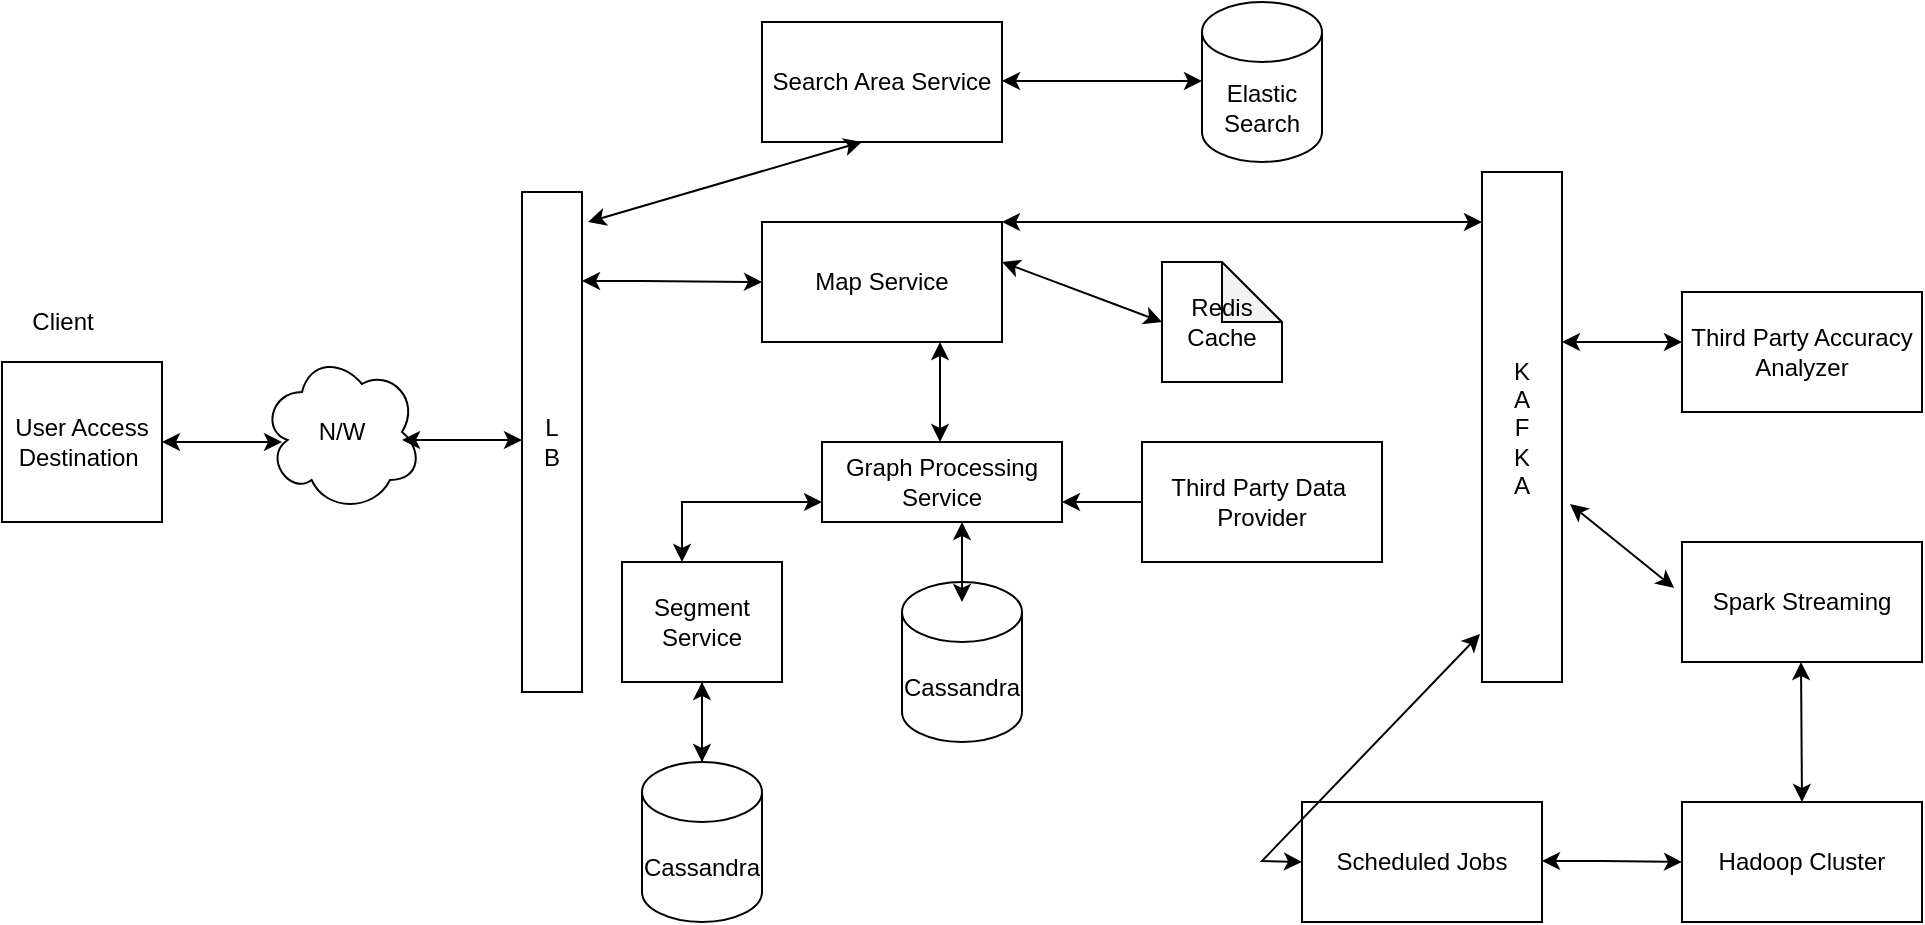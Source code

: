 <mxfile version="20.5.3" type="github">
  <diagram id="9tN5ClGx5iQZVLSTjroQ" name="Page-1">
    <mxGraphModel dx="1422" dy="762" grid="1" gridSize="10" guides="1" tooltips="1" connect="1" arrows="1" fold="1" page="1" pageScale="1" pageWidth="1200" pageHeight="1920" math="0" shadow="0">
      <root>
        <mxCell id="0" />
        <mxCell id="1" parent="0" />
        <mxCell id="5CxpkVeVXIalpc9fhNLH-1" value="User Access Destination&amp;nbsp;" style="whiteSpace=wrap;html=1;aspect=fixed;" parent="1" vertex="1">
          <mxGeometry x="90" y="190" width="80" height="80" as="geometry" />
        </mxCell>
        <mxCell id="5CxpkVeVXIalpc9fhNLH-2" value="L&lt;br&gt;B" style="rounded=0;whiteSpace=wrap;html=1;" parent="1" vertex="1">
          <mxGeometry x="350" y="105" width="30" height="250" as="geometry" />
        </mxCell>
        <mxCell id="5CxpkVeVXIalpc9fhNLH-3" value="Client" style="text;html=1;align=center;verticalAlign=middle;resizable=0;points=[];autosize=1;strokeColor=none;fillColor=none;" parent="1" vertex="1">
          <mxGeometry x="95" y="155" width="50" height="30" as="geometry" />
        </mxCell>
        <mxCell id="5CxpkVeVXIalpc9fhNLH-4" value="N/W" style="ellipse;shape=cloud;whiteSpace=wrap;html=1;" parent="1" vertex="1">
          <mxGeometry x="220" y="185" width="80" height="80" as="geometry" />
        </mxCell>
        <mxCell id="5CxpkVeVXIalpc9fhNLH-5" value="Map Service" style="rounded=0;whiteSpace=wrap;html=1;" parent="1" vertex="1">
          <mxGeometry x="470" y="120" width="120" height="60" as="geometry" />
        </mxCell>
        <mxCell id="5CxpkVeVXIalpc9fhNLH-7" value="Redis Cache" style="shape=note;whiteSpace=wrap;html=1;backgroundOutline=1;darkOpacity=0.05;size=30;" parent="1" vertex="1">
          <mxGeometry x="670" y="140" width="60" height="60" as="geometry" />
        </mxCell>
        <mxCell id="5CxpkVeVXIalpc9fhNLH-8" value="Cassandra" style="shape=cylinder3;whiteSpace=wrap;html=1;boundedLbl=1;backgroundOutline=1;size=15;" parent="1" vertex="1">
          <mxGeometry x="540" y="300" width="60" height="80" as="geometry" />
        </mxCell>
        <mxCell id="5CxpkVeVXIalpc9fhNLH-9" value="Graph Processing&lt;br&gt;Service" style="rounded=0;whiteSpace=wrap;html=1;" parent="1" vertex="1">
          <mxGeometry x="500" y="230" width="120" height="40" as="geometry" />
        </mxCell>
        <mxCell id="5CxpkVeVXIalpc9fhNLH-10" value="K&lt;br&gt;A&lt;br&gt;F&lt;br&gt;K&lt;br&gt;A" style="rounded=0;whiteSpace=wrap;html=1;" parent="1" vertex="1">
          <mxGeometry x="830" y="95" width="40" height="255" as="geometry" />
        </mxCell>
        <mxCell id="5CxpkVeVXIalpc9fhNLH-11" value="Third Party Accuracy Analyzer" style="rounded=0;whiteSpace=wrap;html=1;" parent="1" vertex="1">
          <mxGeometry x="930" y="155" width="120" height="60" as="geometry" />
        </mxCell>
        <mxCell id="5CxpkVeVXIalpc9fhNLH-12" value="Spark Streaming" style="rounded=0;whiteSpace=wrap;html=1;" parent="1" vertex="1">
          <mxGeometry x="930" y="280" width="120" height="60" as="geometry" />
        </mxCell>
        <mxCell id="5CxpkVeVXIalpc9fhNLH-13" value="Hadoop Cluster" style="rounded=0;whiteSpace=wrap;html=1;" parent="1" vertex="1">
          <mxGeometry x="930" y="410" width="120" height="60" as="geometry" />
        </mxCell>
        <mxCell id="5CxpkVeVXIalpc9fhNLH-14" value="Scheduled Jobs" style="rounded=0;whiteSpace=wrap;html=1;" parent="1" vertex="1">
          <mxGeometry x="740" y="410" width="120" height="60" as="geometry" />
        </mxCell>
        <mxCell id="5CxpkVeVXIalpc9fhNLH-16" value="Elastic Search" style="shape=cylinder3;whiteSpace=wrap;html=1;boundedLbl=1;backgroundOutline=1;size=15;" parent="1" vertex="1">
          <mxGeometry x="690" y="10" width="60" height="80" as="geometry" />
        </mxCell>
        <mxCell id="5CxpkVeVXIalpc9fhNLH-17" value="Search Area Service" style="rounded=0;whiteSpace=wrap;html=1;" parent="1" vertex="1">
          <mxGeometry x="470" y="20" width="120" height="60" as="geometry" />
        </mxCell>
        <mxCell id="5CxpkVeVXIalpc9fhNLH-18" value="" style="endArrow=classic;startArrow=classic;html=1;rounded=0;" parent="1" edge="1">
          <mxGeometry width="50" height="50" relative="1" as="geometry">
            <mxPoint x="170" y="230" as="sourcePoint" />
            <mxPoint x="230" y="230" as="targetPoint" />
            <Array as="points">
              <mxPoint x="200" y="230" />
            </Array>
          </mxGeometry>
        </mxCell>
        <mxCell id="5CxpkVeVXIalpc9fhNLH-19" value="" style="endArrow=classic;startArrow=classic;html=1;rounded=0;" parent="1" edge="1">
          <mxGeometry width="50" height="50" relative="1" as="geometry">
            <mxPoint x="290" y="229" as="sourcePoint" />
            <mxPoint x="350" y="229" as="targetPoint" />
            <Array as="points">
              <mxPoint x="320" y="229" />
            </Array>
          </mxGeometry>
        </mxCell>
        <mxCell id="5CxpkVeVXIalpc9fhNLH-20" value="" style="endArrow=classic;startArrow=classic;html=1;rounded=0;entryX=0;entryY=0.5;entryDx=0;entryDy=0;" parent="1" target="5CxpkVeVXIalpc9fhNLH-5" edge="1">
          <mxGeometry width="50" height="50" relative="1" as="geometry">
            <mxPoint x="380" y="149.5" as="sourcePoint" />
            <mxPoint x="440" y="149.5" as="targetPoint" />
            <Array as="points">
              <mxPoint x="410" y="149.5" />
            </Array>
          </mxGeometry>
        </mxCell>
        <mxCell id="5CxpkVeVXIalpc9fhNLH-22" value="" style="endArrow=classic;startArrow=classic;html=1;rounded=0;" parent="1" edge="1">
          <mxGeometry width="50" height="50" relative="1" as="geometry">
            <mxPoint x="590" y="140" as="sourcePoint" />
            <mxPoint x="670" y="170" as="targetPoint" />
            <Array as="points" />
          </mxGeometry>
        </mxCell>
        <mxCell id="5CxpkVeVXIalpc9fhNLH-23" value="" style="endArrow=classic;startArrow=classic;html=1;rounded=0;" parent="1" edge="1">
          <mxGeometry width="50" height="50" relative="1" as="geometry">
            <mxPoint x="590" y="49.5" as="sourcePoint" />
            <mxPoint x="690" y="49.5" as="targetPoint" />
            <Array as="points">
              <mxPoint x="620" y="49.5" />
            </Array>
          </mxGeometry>
        </mxCell>
        <mxCell id="5CxpkVeVXIalpc9fhNLH-24" value="" style="endArrow=classic;startArrow=classic;html=1;rounded=0;" parent="1" edge="1">
          <mxGeometry width="50" height="50" relative="1" as="geometry">
            <mxPoint x="870" y="180" as="sourcePoint" />
            <mxPoint x="930" y="180" as="targetPoint" />
            <Array as="points">
              <mxPoint x="900" y="180" />
            </Array>
          </mxGeometry>
        </mxCell>
        <mxCell id="5CxpkVeVXIalpc9fhNLH-25" value="" style="endArrow=classic;startArrow=classic;html=1;rounded=0;exitX=-0.025;exitY=0.906;exitDx=0;exitDy=0;exitPerimeter=0;" parent="1" edge="1" source="5CxpkVeVXIalpc9fhNLH-10">
          <mxGeometry width="50" height="50" relative="1" as="geometry">
            <mxPoint x="690" y="439.5" as="sourcePoint" />
            <mxPoint x="740" y="440" as="targetPoint" />
            <Array as="points">
              <mxPoint x="720" y="439.5" />
            </Array>
          </mxGeometry>
        </mxCell>
        <mxCell id="5CxpkVeVXIalpc9fhNLH-26" value="" style="endArrow=classic;startArrow=classic;html=1;rounded=0;entryX=0;entryY=0.5;entryDx=0;entryDy=0;" parent="1" target="5CxpkVeVXIalpc9fhNLH-13" edge="1">
          <mxGeometry width="50" height="50" relative="1" as="geometry">
            <mxPoint x="860" y="439.5" as="sourcePoint" />
            <mxPoint x="910" y="440" as="targetPoint" />
            <Array as="points">
              <mxPoint x="890" y="439.5" />
            </Array>
          </mxGeometry>
        </mxCell>
        <mxCell id="5CxpkVeVXIalpc9fhNLH-27" value="" style="endArrow=classic;startArrow=classic;html=1;rounded=0;" parent="1" edge="1">
          <mxGeometry width="50" height="50" relative="1" as="geometry">
            <mxPoint x="559" y="230" as="sourcePoint" />
            <mxPoint x="559" y="180" as="targetPoint" />
            <Array as="points">
              <mxPoint x="559" y="210" />
            </Array>
          </mxGeometry>
        </mxCell>
        <mxCell id="5CxpkVeVXIalpc9fhNLH-28" value="" style="endArrow=classic;startArrow=classic;html=1;rounded=0;exitX=1.1;exitY=0.06;exitDx=0;exitDy=0;exitPerimeter=0;" parent="1" source="5CxpkVeVXIalpc9fhNLH-2" edge="1">
          <mxGeometry width="50" height="50" relative="1" as="geometry">
            <mxPoint x="520" y="110" as="sourcePoint" />
            <mxPoint x="520" y="80" as="targetPoint" />
          </mxGeometry>
        </mxCell>
        <mxCell id="5CxpkVeVXIalpc9fhNLH-29" value="" style="endArrow=classic;startArrow=classic;html=1;rounded=0;" parent="1" edge="1">
          <mxGeometry width="50" height="50" relative="1" as="geometry">
            <mxPoint x="570" y="310" as="sourcePoint" />
            <mxPoint x="570" y="270" as="targetPoint" />
          </mxGeometry>
        </mxCell>
        <mxCell id="5CxpkVeVXIalpc9fhNLH-31" value="" style="endArrow=classic;startArrow=classic;html=1;rounded=0;entryX=1.1;entryY=0.651;entryDx=0;entryDy=0;entryPerimeter=0;exitX=-0.033;exitY=0.383;exitDx=0;exitDy=0;exitPerimeter=0;" parent="1" source="5CxpkVeVXIalpc9fhNLH-12" target="5CxpkVeVXIalpc9fhNLH-10" edge="1">
          <mxGeometry width="50" height="50" relative="1" as="geometry">
            <mxPoint x="989.5" y="270" as="sourcePoint" />
            <mxPoint x="989.5" y="220" as="targetPoint" />
          </mxGeometry>
        </mxCell>
        <mxCell id="5CxpkVeVXIalpc9fhNLH-32" value="" style="endArrow=classic;startArrow=classic;html=1;rounded=0;exitX=0.5;exitY=0;exitDx=0;exitDy=0;" parent="1" source="5CxpkVeVXIalpc9fhNLH-13" edge="1">
          <mxGeometry width="50" height="50" relative="1" as="geometry">
            <mxPoint x="989.5" y="390" as="sourcePoint" />
            <mxPoint x="989.5" y="340" as="targetPoint" />
          </mxGeometry>
        </mxCell>
        <mxCell id="5CxpkVeVXIalpc9fhNLH-34" value="" style="endArrow=classic;startArrow=classic;html=1;rounded=0;" parent="1" edge="1">
          <mxGeometry width="50" height="50" relative="1" as="geometry">
            <mxPoint x="590" y="120" as="sourcePoint" />
            <mxPoint x="830" y="120" as="targetPoint" />
            <Array as="points" />
          </mxGeometry>
        </mxCell>
        <mxCell id="gMIgAYXqfeU1Ovmxc958-1" value="Third Party Data&amp;nbsp;&lt;br&gt;Provider" style="rounded=0;whiteSpace=wrap;html=1;" vertex="1" parent="1">
          <mxGeometry x="660" y="230" width="120" height="60" as="geometry" />
        </mxCell>
        <mxCell id="gMIgAYXqfeU1Ovmxc958-2" value="" style="endArrow=classic;html=1;rounded=0;" edge="1" parent="1">
          <mxGeometry width="50" height="50" relative="1" as="geometry">
            <mxPoint x="660" y="260" as="sourcePoint" />
            <mxPoint x="620" y="260" as="targetPoint" />
          </mxGeometry>
        </mxCell>
        <mxCell id="gMIgAYXqfeU1Ovmxc958-10" value="" style="edgeStyle=orthogonalEdgeStyle;rounded=0;orthogonalLoop=1;jettySize=auto;html=1;" edge="1" parent="1" source="gMIgAYXqfeU1Ovmxc958-4" target="gMIgAYXqfeU1Ovmxc958-7">
          <mxGeometry relative="1" as="geometry" />
        </mxCell>
        <mxCell id="gMIgAYXqfeU1Ovmxc958-4" value="Segment Service" style="rounded=0;whiteSpace=wrap;html=1;" vertex="1" parent="1">
          <mxGeometry x="400" y="290" width="80" height="60" as="geometry" />
        </mxCell>
        <mxCell id="gMIgAYXqfeU1Ovmxc958-12" value="" style="edgeStyle=orthogonalEdgeStyle;rounded=0;orthogonalLoop=1;jettySize=auto;html=1;" edge="1" parent="1" source="gMIgAYXqfeU1Ovmxc958-7" target="gMIgAYXqfeU1Ovmxc958-4">
          <mxGeometry relative="1" as="geometry" />
        </mxCell>
        <mxCell id="gMIgAYXqfeU1Ovmxc958-7" value="Cassandra" style="shape=cylinder3;whiteSpace=wrap;html=1;boundedLbl=1;backgroundOutline=1;size=15;" vertex="1" parent="1">
          <mxGeometry x="410" y="390" width="60" height="80" as="geometry" />
        </mxCell>
        <mxCell id="gMIgAYXqfeU1Ovmxc958-11" value="" style="endArrow=classic;startArrow=classic;html=1;rounded=0;entryX=0;entryY=0.75;entryDx=0;entryDy=0;" edge="1" parent="1" target="5CxpkVeVXIalpc9fhNLH-9">
          <mxGeometry width="50" height="50" relative="1" as="geometry">
            <mxPoint x="430" y="290" as="sourcePoint" />
            <mxPoint x="430" y="250" as="targetPoint" />
            <Array as="points">
              <mxPoint x="430" y="260" />
            </Array>
          </mxGeometry>
        </mxCell>
      </root>
    </mxGraphModel>
  </diagram>
</mxfile>
